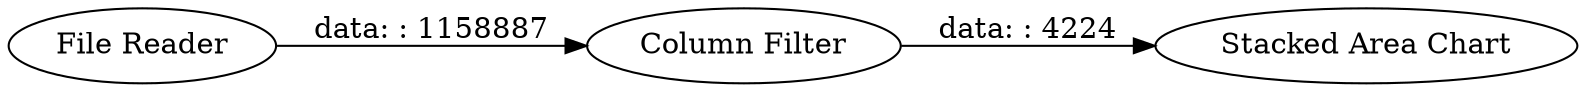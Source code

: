 digraph {
	"-8199611243939944716_5" [label="Stacked Area Chart"]
	"-8199611243939944716_1" [label="File Reader"]
	"-8199611243939944716_4" [label="Column Filter"]
	"-8199611243939944716_4" -> "-8199611243939944716_5" [label="data: : 4224"]
	"-8199611243939944716_1" -> "-8199611243939944716_4" [label="data: : 1158887"]
	rankdir=LR
}
